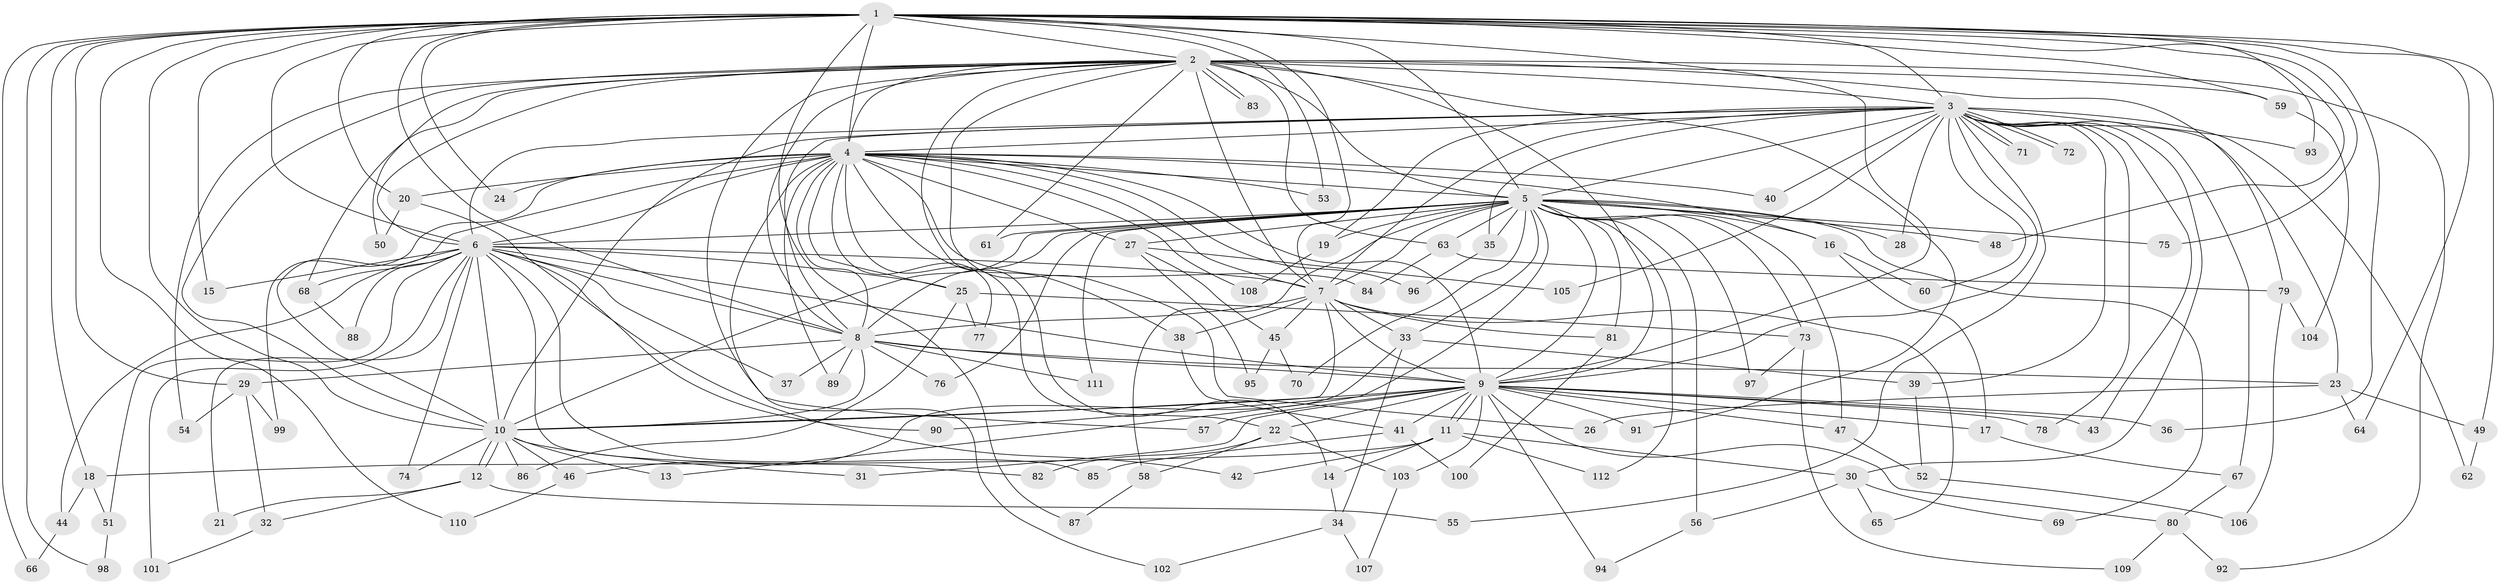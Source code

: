 // coarse degree distribution, {30: 0.02247191011235955, 20: 0.011235955056179775, 23: 0.011235955056179775, 26: 0.011235955056179775, 19: 0.011235955056179775, 12: 0.011235955056179775, 21: 0.011235955056179775, 7: 0.011235955056179775, 4: 0.11235955056179775, 2: 0.5730337078651685, 3: 0.14606741573033707, 5: 0.02247191011235955, 6: 0.033707865168539325, 1: 0.011235955056179775}
// Generated by graph-tools (version 1.1) at 2025/23/03/03/25 07:23:38]
// undirected, 112 vertices, 249 edges
graph export_dot {
graph [start="1"]
  node [color=gray90,style=filled];
  1;
  2;
  3;
  4;
  5;
  6;
  7;
  8;
  9;
  10;
  11;
  12;
  13;
  14;
  15;
  16;
  17;
  18;
  19;
  20;
  21;
  22;
  23;
  24;
  25;
  26;
  27;
  28;
  29;
  30;
  31;
  32;
  33;
  34;
  35;
  36;
  37;
  38;
  39;
  40;
  41;
  42;
  43;
  44;
  45;
  46;
  47;
  48;
  49;
  50;
  51;
  52;
  53;
  54;
  55;
  56;
  57;
  58;
  59;
  60;
  61;
  62;
  63;
  64;
  65;
  66;
  67;
  68;
  69;
  70;
  71;
  72;
  73;
  74;
  75;
  76;
  77;
  78;
  79;
  80;
  81;
  82;
  83;
  84;
  85;
  86;
  87;
  88;
  89;
  90;
  91;
  92;
  93;
  94;
  95;
  96;
  97;
  98;
  99;
  100;
  101;
  102;
  103;
  104;
  105;
  106;
  107;
  108;
  109;
  110;
  111;
  112;
  1 -- 2;
  1 -- 3;
  1 -- 4;
  1 -- 5;
  1 -- 6;
  1 -- 7;
  1 -- 8;
  1 -- 9;
  1 -- 10;
  1 -- 15;
  1 -- 18;
  1 -- 20;
  1 -- 24;
  1 -- 29;
  1 -- 36;
  1 -- 48;
  1 -- 49;
  1 -- 53;
  1 -- 59;
  1 -- 64;
  1 -- 66;
  1 -- 75;
  1 -- 87;
  1 -- 93;
  1 -- 98;
  1 -- 110;
  2 -- 3;
  2 -- 4;
  2 -- 5;
  2 -- 6;
  2 -- 7;
  2 -- 8;
  2 -- 9;
  2 -- 10;
  2 -- 14;
  2 -- 26;
  2 -- 50;
  2 -- 54;
  2 -- 57;
  2 -- 59;
  2 -- 61;
  2 -- 63;
  2 -- 68;
  2 -- 79;
  2 -- 83;
  2 -- 83;
  2 -- 91;
  2 -- 92;
  3 -- 4;
  3 -- 5;
  3 -- 6;
  3 -- 7;
  3 -- 8;
  3 -- 9;
  3 -- 10;
  3 -- 19;
  3 -- 23;
  3 -- 28;
  3 -- 30;
  3 -- 35;
  3 -- 39;
  3 -- 40;
  3 -- 43;
  3 -- 55;
  3 -- 60;
  3 -- 62;
  3 -- 67;
  3 -- 71;
  3 -- 71;
  3 -- 72;
  3 -- 72;
  3 -- 78;
  3 -- 93;
  3 -- 105;
  4 -- 5;
  4 -- 6;
  4 -- 7;
  4 -- 8;
  4 -- 9;
  4 -- 10;
  4 -- 16;
  4 -- 20;
  4 -- 22;
  4 -- 24;
  4 -- 25;
  4 -- 27;
  4 -- 38;
  4 -- 40;
  4 -- 53;
  4 -- 77;
  4 -- 84;
  4 -- 89;
  4 -- 96;
  4 -- 99;
  4 -- 102;
  4 -- 108;
  5 -- 6;
  5 -- 7;
  5 -- 8;
  5 -- 9;
  5 -- 10;
  5 -- 13;
  5 -- 16;
  5 -- 19;
  5 -- 27;
  5 -- 28;
  5 -- 33;
  5 -- 35;
  5 -- 47;
  5 -- 48;
  5 -- 56;
  5 -- 58;
  5 -- 61;
  5 -- 63;
  5 -- 69;
  5 -- 70;
  5 -- 73;
  5 -- 75;
  5 -- 76;
  5 -- 81;
  5 -- 97;
  5 -- 111;
  5 -- 112;
  6 -- 7;
  6 -- 8;
  6 -- 9;
  6 -- 10;
  6 -- 15;
  6 -- 21;
  6 -- 25;
  6 -- 37;
  6 -- 44;
  6 -- 51;
  6 -- 68;
  6 -- 74;
  6 -- 82;
  6 -- 85;
  6 -- 88;
  6 -- 90;
  6 -- 101;
  7 -- 8;
  7 -- 9;
  7 -- 10;
  7 -- 33;
  7 -- 38;
  7 -- 45;
  7 -- 65;
  7 -- 81;
  8 -- 9;
  8 -- 10;
  8 -- 23;
  8 -- 29;
  8 -- 37;
  8 -- 76;
  8 -- 89;
  8 -- 111;
  9 -- 10;
  9 -- 11;
  9 -- 11;
  9 -- 17;
  9 -- 22;
  9 -- 31;
  9 -- 36;
  9 -- 41;
  9 -- 43;
  9 -- 47;
  9 -- 57;
  9 -- 78;
  9 -- 80;
  9 -- 90;
  9 -- 91;
  9 -- 94;
  9 -- 103;
  10 -- 12;
  10 -- 12;
  10 -- 13;
  10 -- 31;
  10 -- 46;
  10 -- 74;
  10 -- 86;
  11 -- 14;
  11 -- 18;
  11 -- 30;
  11 -- 42;
  11 -- 112;
  12 -- 21;
  12 -- 32;
  12 -- 55;
  14 -- 34;
  16 -- 17;
  16 -- 60;
  17 -- 67;
  18 -- 44;
  18 -- 51;
  19 -- 108;
  20 -- 42;
  20 -- 50;
  22 -- 58;
  22 -- 82;
  22 -- 103;
  23 -- 26;
  23 -- 49;
  23 -- 64;
  25 -- 73;
  25 -- 77;
  25 -- 86;
  27 -- 45;
  27 -- 95;
  27 -- 105;
  29 -- 32;
  29 -- 54;
  29 -- 99;
  30 -- 56;
  30 -- 65;
  30 -- 69;
  32 -- 101;
  33 -- 34;
  33 -- 39;
  33 -- 46;
  34 -- 102;
  34 -- 107;
  35 -- 96;
  38 -- 41;
  39 -- 52;
  41 -- 85;
  41 -- 100;
  44 -- 66;
  45 -- 70;
  45 -- 95;
  46 -- 110;
  47 -- 52;
  49 -- 62;
  51 -- 98;
  52 -- 106;
  56 -- 94;
  58 -- 87;
  59 -- 104;
  63 -- 79;
  63 -- 84;
  67 -- 80;
  68 -- 88;
  73 -- 97;
  73 -- 109;
  79 -- 104;
  79 -- 106;
  80 -- 92;
  80 -- 109;
  81 -- 100;
  103 -- 107;
}
